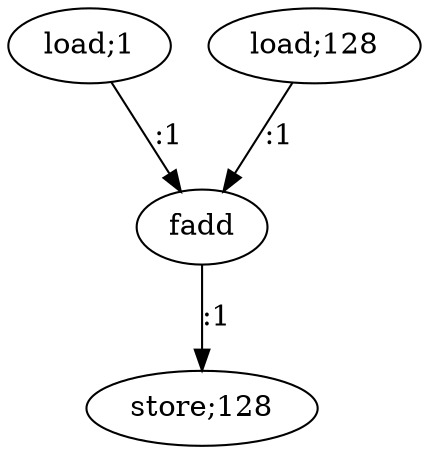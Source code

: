 digraph  {
   0 [label="load;1"];
   1 [label="load;128"];
   2 [label="fadd"];
   3 [label="store;128"];

   0->2 [label=":1"]
   1->2 [label=":1"]
   2->3 [label=":1"]
}
